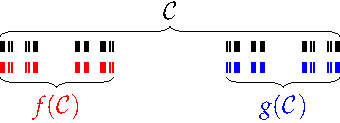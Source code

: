 //if(!settings.multipleView) settings.batchView=false;
settings.tex="pdflatex";


texpreamble("\usepackage{amsmath}
\usepackage{amsthm,amssymb}
\usepackage{mathpazo}
\usepackage[svgnames]{xcolor}
");
import graph;

size(170);

real h=0.03;
real sh=0.06;

transform ta=xscale(1/3);
transform tb=shift(2/3,0)*xscale(1/3);
//transform tc=shift(0,-2h);
transform tc=shift(0,0);

picture pic;
path p=(0,0)--(1,0)--(1,h)--(0,h)--cycle;
fill(pic,p);


picture picr;
path p=(0,0)--(1,0)--(1,h)--(0,h)--cycle;
fill(picr,p,red);


picture picb;
path p=(0,0)--(1,0)--(1,h)--(0,h)--cycle;
fill(picb,p,blue);

void Cantor(picture picc){
  picture piccc;
  add(piccc,tc*ta*picc);
  add(piccc,tc*tb*picc);
  pic=piccc;
	}
	
void CantorR(picture picc){
  picture piccc;
  add(piccc,tc*ta*picc);
  add(piccc,tc*tb*picc);
  picr=piccc;
	}
	
void CantorB(picture picc){
  picture piccc;
  add(piccc,tc*ta*picc);
  add(piccc,tc*tb*picc);
  picb=piccc;
	}

void Cantlab(int n){
	label("$C_{" + (string) n +"}$",(0,-2h*0),W);
	}


for(int m=1; m<=8; ++m){
	Cantor(pic);
}
add(pic);

for(int m=1; m<=7; ++m){
	CantorR(picr);
}

add(shift((0,-sh))*xscale(1/3)*picr);

for(int m=1; m<=7; ++m){
	CantorB(picb);
}

add(shift((2/3,-sh))*xscale(1/3)*picb);

draw("$\mathcal C$",brace((0,1.5h),(1,1.5h),0.03),N,linewidth(0.2));

draw(Label("$f(\mathcal C)$",red),brace((0,-sh-0.5h),(1/3,-sh-0.5h),-0.03),S,linewidth(0.2));
draw(Label("$g(\mathcal C)$",blue),brace((2/3,-sh-0.5h),(1,-sh-0.5h),-0.03),S,linewidth(0.2));
